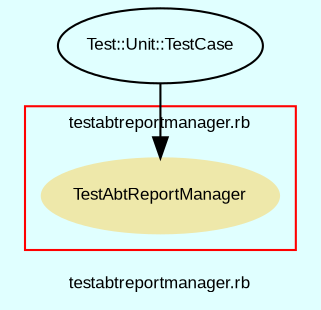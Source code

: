 digraph TopLevel {
    compound = true
    bgcolor = lightcyan1
    fontname = Arial
    fontsize = 8
    label = "testabtreportmanager.rb"
    node [
        fontname = Arial,
        fontsize = 8,
        color = black
    ]

    subgraph cluster_16 {
        fontname = Arial
        color = red
        label = "testabtreportmanager.rb"
        TestAbtReportManager [
            fontcolor = black,
            URL = "classes/TestAbtReportManager.html",
            shape = ellipse,
            color = palegoldenrod,
            style = filled,
            label = "TestAbtReportManager"
        ]

    }

    Test__Unit__TestCase [
        URL = "classes/Test/Unit/TestCase.html",
        label = "Test::Unit::TestCase"
    ]

    Test__Unit__TestCase -> TestAbtReportManager [

    ]

}

